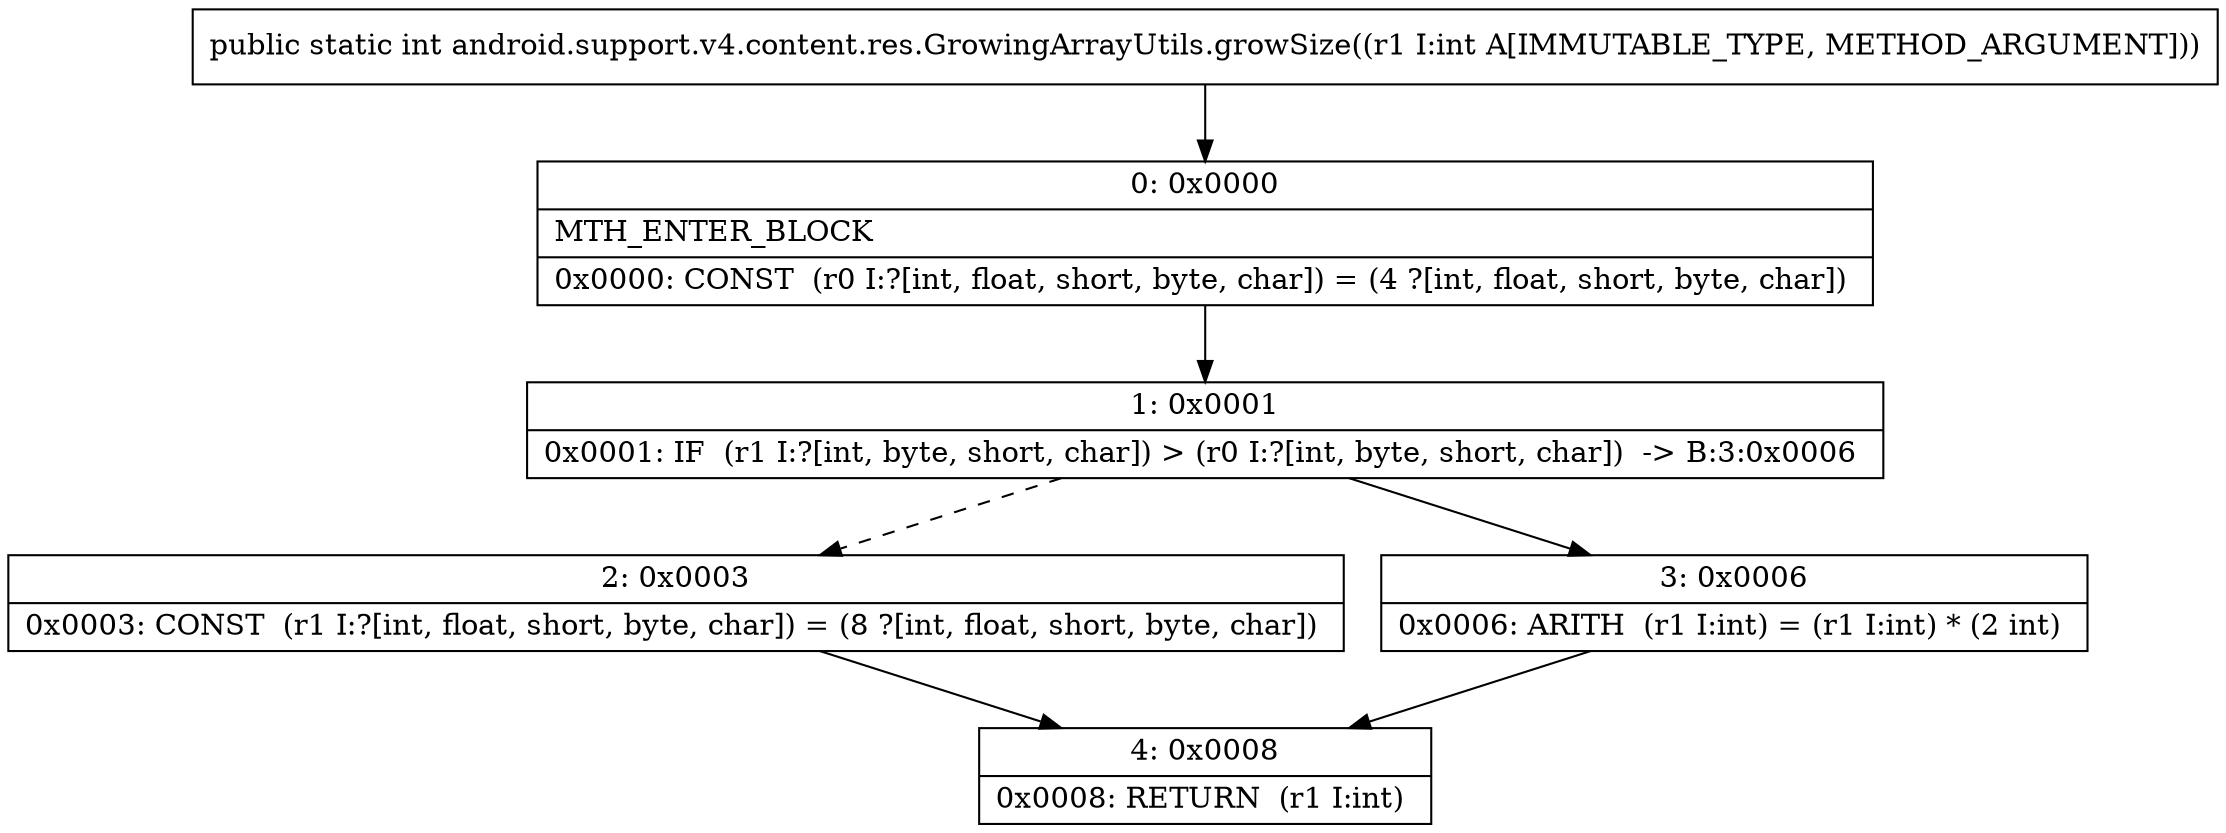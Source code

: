 digraph "CFG forandroid.support.v4.content.res.GrowingArrayUtils.growSize(I)I" {
Node_0 [shape=record,label="{0\:\ 0x0000|MTH_ENTER_BLOCK\l|0x0000: CONST  (r0 I:?[int, float, short, byte, char]) = (4 ?[int, float, short, byte, char]) \l}"];
Node_1 [shape=record,label="{1\:\ 0x0001|0x0001: IF  (r1 I:?[int, byte, short, char]) \> (r0 I:?[int, byte, short, char])  \-\> B:3:0x0006 \l}"];
Node_2 [shape=record,label="{2\:\ 0x0003|0x0003: CONST  (r1 I:?[int, float, short, byte, char]) = (8 ?[int, float, short, byte, char]) \l}"];
Node_3 [shape=record,label="{3\:\ 0x0006|0x0006: ARITH  (r1 I:int) = (r1 I:int) * (2 int) \l}"];
Node_4 [shape=record,label="{4\:\ 0x0008|0x0008: RETURN  (r1 I:int) \l}"];
MethodNode[shape=record,label="{public static int android.support.v4.content.res.GrowingArrayUtils.growSize((r1 I:int A[IMMUTABLE_TYPE, METHOD_ARGUMENT])) }"];
MethodNode -> Node_0;
Node_0 -> Node_1;
Node_1 -> Node_2[style=dashed];
Node_1 -> Node_3;
Node_2 -> Node_4;
Node_3 -> Node_4;
}

